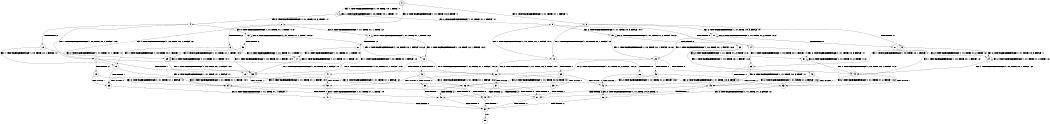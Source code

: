 digraph BCG {
size = "7, 10.5";
center = TRUE;
node [shape = circle];
0 [peripheries = 2];
0 -> 1 [label = "EX !1 !ATOMIC_EXCH_BRANCH (1, +0, TRUE, +0, 1, TRUE) !::"];
0 -> 2 [label = "EX !2 !ATOMIC_EXCH_BRANCH (1, +1, TRUE, +0, 3, TRUE) !::"];
0 -> 3 [label = "EX !0 !ATOMIC_EXCH_BRANCH (1, +1, TRUE, +1, 1, FALSE) !::"];
1 -> 4 [label = "EX !2 !ATOMIC_EXCH_BRANCH (1, +1, TRUE, +0, 3, TRUE) !:1:"];
1 -> 5 [label = "EX !0 !ATOMIC_EXCH_BRANCH (1, +1, TRUE, +1, 1, FALSE) !:1:"];
1 -> 1 [label = "EX !1 !ATOMIC_EXCH_BRANCH (1, +0, TRUE, +0, 1, TRUE) !:1:"];
2 -> 6 [label = "TERMINATE !2"];
2 -> 7 [label = "EX !1 !ATOMIC_EXCH_BRANCH (1, +0, TRUE, +0, 1, FALSE) !:2:"];
2 -> 8 [label = "EX !0 !ATOMIC_EXCH_BRANCH (1, +1, TRUE, +1, 1, TRUE) !:2:"];
3 -> 9 [label = "TERMINATE !0"];
3 -> 10 [label = "EX !1 !ATOMIC_EXCH_BRANCH (1, +0, TRUE, +0, 1, FALSE) !:0:"];
3 -> 11 [label = "EX !2 !ATOMIC_EXCH_BRANCH (1, +1, TRUE, +0, 3, FALSE) !:0:"];
4 -> 12 [label = "TERMINATE !2"];
4 -> 13 [label = "EX !0 !ATOMIC_EXCH_BRANCH (1, +1, TRUE, +1, 1, TRUE) !:1:2:"];
4 -> 7 [label = "EX !1 !ATOMIC_EXCH_BRANCH (1, +0, TRUE, +0, 1, FALSE) !:1:2:"];
5 -> 14 [label = "TERMINATE !0"];
5 -> 15 [label = "EX !2 !ATOMIC_EXCH_BRANCH (1, +1, TRUE, +0, 3, FALSE) !:0:1:"];
5 -> 10 [label = "EX !1 !ATOMIC_EXCH_BRANCH (1, +0, TRUE, +0, 1, FALSE) !:0:1:"];
6 -> 16 [label = "EX !1 !ATOMIC_EXCH_BRANCH (1, +0, TRUE, +0, 1, FALSE) !::"];
6 -> 17 [label = "EX !0 !ATOMIC_EXCH_BRANCH (1, +1, TRUE, +1, 1, TRUE) !::"];
7 -> 18 [label = "TERMINATE !1"];
7 -> 19 [label = "TERMINATE !2"];
7 -> 20 [label = "EX !0 !ATOMIC_EXCH_BRANCH (1, +1, TRUE, +1, 1, FALSE) !:1:2:"];
8 -> 21 [label = "TERMINATE !2"];
8 -> 22 [label = "EX !1 !ATOMIC_EXCH_BRANCH (1, +0, TRUE, +0, 1, FALSE) !:0:2:"];
8 -> 8 [label = "EX !0 !ATOMIC_EXCH_BRANCH (1, +1, TRUE, +1, 1, TRUE) !:0:2:"];
9 -> 23 [label = "EX !1 !ATOMIC_EXCH_BRANCH (1, +0, TRUE, +0, 1, FALSE) !::"];
9 -> 24 [label = "EX !2 !ATOMIC_EXCH_BRANCH (1, +1, TRUE, +0, 3, FALSE) !::"];
10 -> 25 [label = "TERMINATE !1"];
10 -> 26 [label = "TERMINATE !0"];
10 -> 20 [label = "EX !2 !ATOMIC_EXCH_BRANCH (1, +1, TRUE, +0, 3, TRUE) !:0:1:"];
11 -> 27 [label = "TERMINATE !0"];
11 -> 28 [label = "EX !1 !ATOMIC_EXCH_BRANCH (1, +0, TRUE, +0, 1, FALSE) !:0:2:"];
11 -> 11 [label = "EX !2 !ATOMIC_EXCH_BRANCH (1, +1, TRUE, +1, 2, TRUE) !:0:2:"];
12 -> 16 [label = "EX !1 !ATOMIC_EXCH_BRANCH (1, +0, TRUE, +0, 1, FALSE) !:1:"];
12 -> 29 [label = "EX !0 !ATOMIC_EXCH_BRANCH (1, +1, TRUE, +1, 1, TRUE) !:1:"];
13 -> 30 [label = "TERMINATE !2"];
13 -> 22 [label = "EX !1 !ATOMIC_EXCH_BRANCH (1, +0, TRUE, +0, 1, FALSE) !:0:1:2:"];
13 -> 13 [label = "EX !0 !ATOMIC_EXCH_BRANCH (1, +1, TRUE, +1, 1, TRUE) !:0:1:2:"];
14 -> 23 [label = "EX !1 !ATOMIC_EXCH_BRANCH (1, +0, TRUE, +0, 1, FALSE) !:1:"];
14 -> 31 [label = "EX !2 !ATOMIC_EXCH_BRANCH (1, +1, TRUE, +0, 3, FALSE) !:1:"];
15 -> 32 [label = "TERMINATE !0"];
15 -> 15 [label = "EX !2 !ATOMIC_EXCH_BRANCH (1, +1, TRUE, +1, 2, TRUE) !:0:1:2:"];
15 -> 28 [label = "EX !1 !ATOMIC_EXCH_BRANCH (1, +0, TRUE, +0, 1, FALSE) !:0:1:2:"];
16 -> 33 [label = "TERMINATE !1"];
16 -> 34 [label = "EX !0 !ATOMIC_EXCH_BRANCH (1, +1, TRUE, +1, 1, FALSE) !:1:"];
17 -> 35 [label = "EX !1 !ATOMIC_EXCH_BRANCH (1, +0, TRUE, +0, 1, FALSE) !:0:"];
17 -> 17 [label = "EX !0 !ATOMIC_EXCH_BRANCH (1, +1, TRUE, +1, 1, TRUE) !:0:"];
18 -> 33 [label = "TERMINATE !2"];
18 -> 36 [label = "EX !0 !ATOMIC_EXCH_BRANCH (1, +1, TRUE, +1, 1, FALSE) !:2:"];
19 -> 33 [label = "TERMINATE !1"];
19 -> 34 [label = "EX !0 !ATOMIC_EXCH_BRANCH (1, +1, TRUE, +1, 1, FALSE) !:1:"];
20 -> 37 [label = "TERMINATE !1"];
20 -> 38 [label = "TERMINATE !2"];
20 -> 39 [label = "TERMINATE !0"];
21 -> 17 [label = "EX !0 !ATOMIC_EXCH_BRANCH (1, +1, TRUE, +1, 1, TRUE) !:0:"];
21 -> 35 [label = "EX !1 !ATOMIC_EXCH_BRANCH (1, +0, TRUE, +0, 1, FALSE) !:0:"];
22 -> 40 [label = "TERMINATE !1"];
22 -> 41 [label = "TERMINATE !2"];
22 -> 20 [label = "EX !0 !ATOMIC_EXCH_BRANCH (1, +1, TRUE, +1, 1, FALSE) !:0:1:2:"];
23 -> 42 [label = "TERMINATE !1"];
23 -> 43 [label = "EX !2 !ATOMIC_EXCH_BRANCH (1, +1, TRUE, +0, 3, TRUE) !:1:"];
24 -> 44 [label = "EX !1 !ATOMIC_EXCH_BRANCH (1, +0, TRUE, +0, 1, FALSE) !:2:"];
24 -> 24 [label = "EX !2 !ATOMIC_EXCH_BRANCH (1, +1, TRUE, +1, 2, TRUE) !:2:"];
25 -> 42 [label = "TERMINATE !0"];
25 -> 36 [label = "EX !2 !ATOMIC_EXCH_BRANCH (1, +1, TRUE, +0, 3, TRUE) !:0:"];
26 -> 42 [label = "TERMINATE !1"];
26 -> 43 [label = "EX !2 !ATOMIC_EXCH_BRANCH (1, +1, TRUE, +0, 3, TRUE) !:1:"];
27 -> 24 [label = "EX !2 !ATOMIC_EXCH_BRANCH (1, +1, TRUE, +1, 2, TRUE) !:2:"];
27 -> 44 [label = "EX !1 !ATOMIC_EXCH_BRANCH (1, +0, TRUE, +0, 1, FALSE) !:2:"];
28 -> 45 [label = "TERMINATE !1"];
28 -> 46 [label = "TERMINATE !0"];
28 -> 20 [label = "EX !2 !ATOMIC_EXCH_BRANCH (1, +1, TRUE, +1, 2, FALSE) !:0:1:2:"];
29 -> 35 [label = "EX !1 !ATOMIC_EXCH_BRANCH (1, +0, TRUE, +0, 1, FALSE) !:0:1:"];
29 -> 29 [label = "EX !0 !ATOMIC_EXCH_BRANCH (1, +1, TRUE, +1, 1, TRUE) !:0:1:"];
30 -> 35 [label = "EX !1 !ATOMIC_EXCH_BRANCH (1, +0, TRUE, +0, 1, FALSE) !:0:1:"];
30 -> 29 [label = "EX !0 !ATOMIC_EXCH_BRANCH (1, +1, TRUE, +1, 1, TRUE) !:0:1:"];
31 -> 31 [label = "EX !2 !ATOMIC_EXCH_BRANCH (1, +1, TRUE, +1, 2, TRUE) !:1:2:"];
31 -> 44 [label = "EX !1 !ATOMIC_EXCH_BRANCH (1, +0, TRUE, +0, 1, FALSE) !:1:2:"];
32 -> 31 [label = "EX !2 !ATOMIC_EXCH_BRANCH (1, +1, TRUE, +1, 2, TRUE) !:1:2:"];
32 -> 44 [label = "EX !1 !ATOMIC_EXCH_BRANCH (1, +0, TRUE, +0, 1, FALSE) !:1:2:"];
33 -> 47 [label = "EX !0 !ATOMIC_EXCH_BRANCH (1, +1, TRUE, +1, 1, FALSE) !::"];
34 -> 48 [label = "TERMINATE !1"];
34 -> 49 [label = "TERMINATE !0"];
35 -> 50 [label = "TERMINATE !1"];
35 -> 34 [label = "EX !0 !ATOMIC_EXCH_BRANCH (1, +1, TRUE, +1, 1, FALSE) !:0:1:"];
36 -> 48 [label = "TERMINATE !2"];
36 -> 51 [label = "TERMINATE !0"];
37 -> 48 [label = "TERMINATE !2"];
37 -> 51 [label = "TERMINATE !0"];
38 -> 48 [label = "TERMINATE !1"];
38 -> 49 [label = "TERMINATE !0"];
39 -> 51 [label = "TERMINATE !1"];
39 -> 49 [label = "TERMINATE !2"];
40 -> 36 [label = "EX !0 !ATOMIC_EXCH_BRANCH (1, +1, TRUE, +1, 1, FALSE) !:0:2:"];
40 -> 50 [label = "TERMINATE !2"];
41 -> 34 [label = "EX !0 !ATOMIC_EXCH_BRANCH (1, +1, TRUE, +1, 1, FALSE) !:0:1:"];
41 -> 50 [label = "TERMINATE !1"];
42 -> 52 [label = "EX !2 !ATOMIC_EXCH_BRANCH (1, +1, TRUE, +0, 3, TRUE) !::"];
43 -> 51 [label = "TERMINATE !1"];
43 -> 49 [label = "TERMINATE !2"];
44 -> 53 [label = "TERMINATE !1"];
44 -> 43 [label = "EX !2 !ATOMIC_EXCH_BRANCH (1, +1, TRUE, +1, 2, FALSE) !:1:2:"];
45 -> 36 [label = "EX !2 !ATOMIC_EXCH_BRANCH (1, +1, TRUE, +1, 2, FALSE) !:0:2:"];
45 -> 53 [label = "TERMINATE !0"];
46 -> 43 [label = "EX !2 !ATOMIC_EXCH_BRANCH (1, +1, TRUE, +1, 2, FALSE) !:1:2:"];
46 -> 53 [label = "TERMINATE !1"];
47 -> 54 [label = "TERMINATE !0"];
48 -> 54 [label = "TERMINATE !0"];
49 -> 54 [label = "TERMINATE !1"];
50 -> 47 [label = "EX !0 !ATOMIC_EXCH_BRANCH (1, +1, TRUE, +1, 1, FALSE) !:0:"];
51 -> 54 [label = "TERMINATE !2"];
52 -> 54 [label = "TERMINATE !2"];
53 -> 52 [label = "EX !2 !ATOMIC_EXCH_BRANCH (1, +1, TRUE, +1, 2, FALSE) !:2:"];
54 -> 55 [label = "exit"];
}
